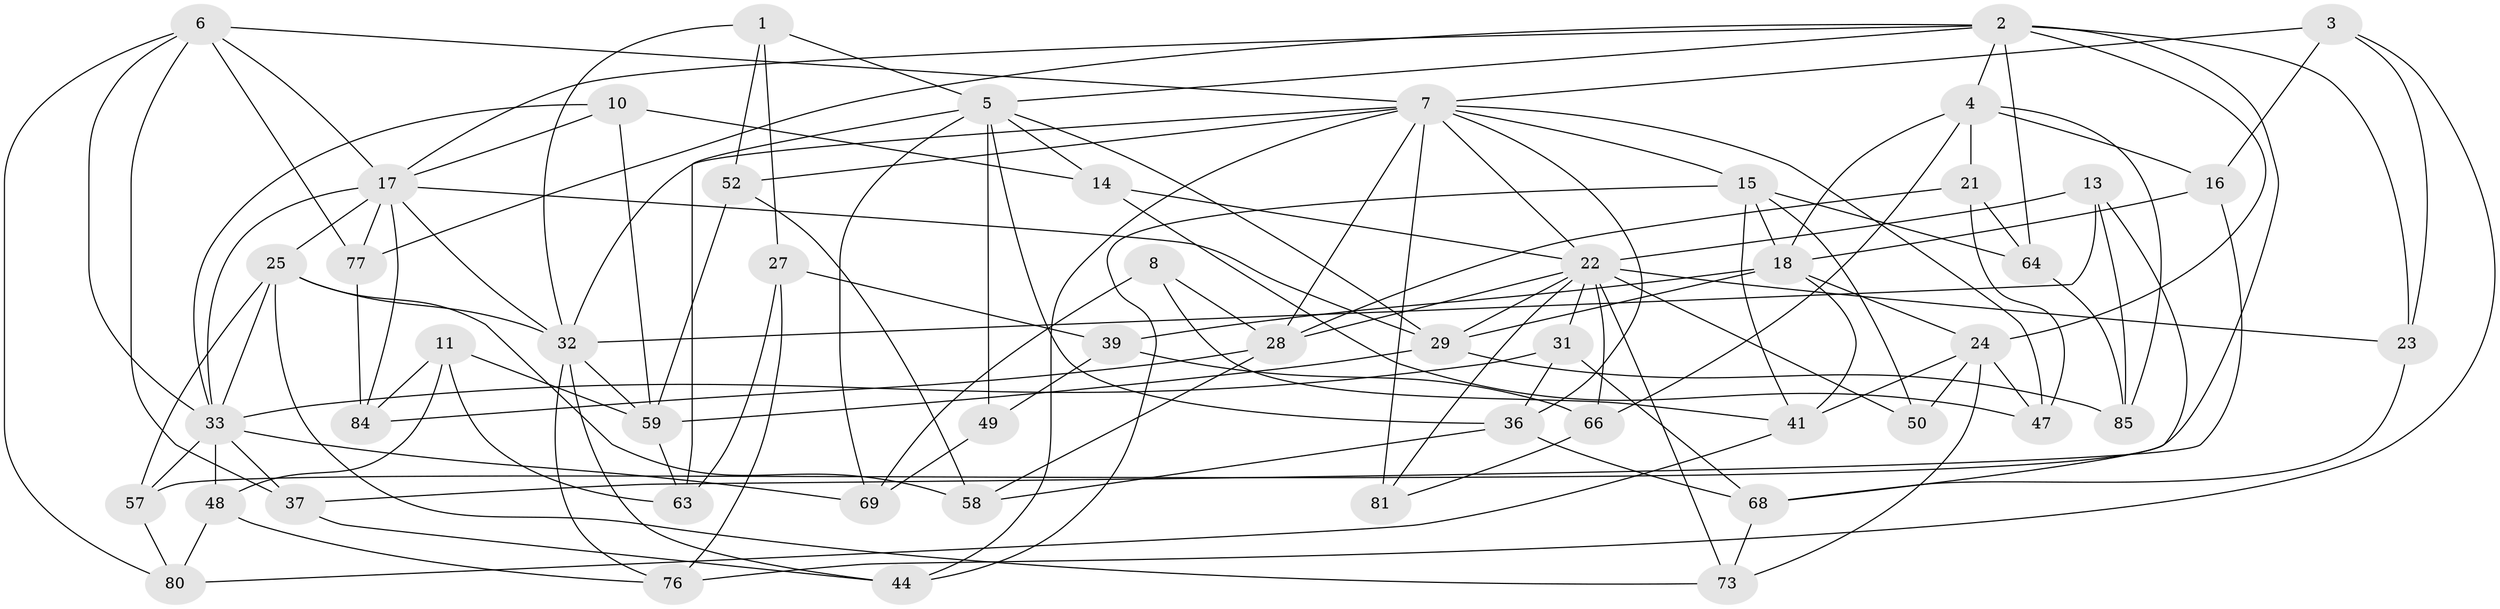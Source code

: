 // original degree distribution, {4: 1.0}
// Generated by graph-tools (version 1.1) at 2025/20/03/04/25 18:20:54]
// undirected, 52 vertices, 131 edges
graph export_dot {
graph [start="1"]
  node [color=gray90,style=filled];
  1;
  2 [super="+9"];
  3;
  4 [super="+35"];
  5 [super="+30+67"];
  6 [super="+54"];
  7 [super="+12+40"];
  8;
  10;
  11;
  13;
  14;
  15 [super="+65"];
  16;
  17 [super="+34+78"];
  18 [super="+19+55"];
  21;
  22 [super="+45+26"];
  23;
  24 [super="+70"];
  25 [super="+87"];
  27;
  28 [super="+86"];
  29 [super="+51"];
  31;
  32 [super="+82+42"];
  33 [super="+53+56"];
  36 [super="+83"];
  37;
  39 [super="+75"];
  41 [super="+79"];
  44;
  47;
  48;
  49;
  50;
  52;
  57;
  58;
  59 [super="+74"];
  63;
  64;
  66;
  68 [super="+72"];
  69;
  73;
  76;
  77;
  80;
  81;
  84;
  85;
  1 -- 52;
  1 -- 27;
  1 -- 5;
  1 -- 32;
  2 -- 23;
  2 -- 5;
  2 -- 17;
  2 -- 64;
  2 -- 4;
  2 -- 24;
  2 -- 57;
  2 -- 77;
  3 -- 76;
  3 -- 23;
  3 -- 16;
  3 -- 7;
  4 -- 16;
  4 -- 66;
  4 -- 18;
  4 -- 85;
  4 -- 21;
  5 -- 63;
  5 -- 36;
  5 -- 14;
  5 -- 49;
  5 -- 29;
  5 -- 69;
  6 -- 37;
  6 -- 77;
  6 -- 80;
  6 -- 33;
  6 -- 7;
  6 -- 17;
  7 -- 47;
  7 -- 15;
  7 -- 36;
  7 -- 32;
  7 -- 81 [weight=2];
  7 -- 52;
  7 -- 22;
  7 -- 28;
  7 -- 44;
  8 -- 41 [weight=2];
  8 -- 69;
  8 -- 28;
  10 -- 14;
  10 -- 59;
  10 -- 33;
  10 -- 17;
  11 -- 63;
  11 -- 84;
  11 -- 48;
  11 -- 59;
  13 -- 85;
  13 -- 68;
  13 -- 32;
  13 -- 22;
  14 -- 47;
  14 -- 22;
  15 -- 64;
  15 -- 50;
  15 -- 18;
  15 -- 41;
  15 -- 44;
  16 -- 37;
  16 -- 18;
  17 -- 84;
  17 -- 33 [weight=2];
  17 -- 32;
  17 -- 77;
  17 -- 29;
  17 -- 25;
  18 -- 29;
  18 -- 39 [weight=2];
  18 -- 24;
  18 -- 41;
  21 -- 47;
  21 -- 28;
  21 -- 64;
  22 -- 23;
  22 -- 50 [weight=2];
  22 -- 81;
  22 -- 66;
  22 -- 28;
  22 -- 31;
  22 -- 29;
  22 -- 73;
  23 -- 68;
  24 -- 47;
  24 -- 50;
  24 -- 41;
  24 -- 73;
  25 -- 33;
  25 -- 73;
  25 -- 58;
  25 -- 57;
  25 -- 32;
  27 -- 39;
  27 -- 76;
  27 -- 63;
  28 -- 58;
  28 -- 84;
  29 -- 59;
  29 -- 85;
  31 -- 36;
  31 -- 68;
  31 -- 33;
  32 -- 76;
  32 -- 44;
  32 -- 59;
  33 -- 48;
  33 -- 57;
  33 -- 37;
  33 -- 69;
  36 -- 68 [weight=2];
  36 -- 58;
  37 -- 44;
  39 -- 49 [weight=2];
  39 -- 66;
  41 -- 80;
  48 -- 80;
  48 -- 76;
  49 -- 69;
  52 -- 59;
  52 -- 58;
  57 -- 80;
  59 -- 63;
  64 -- 85;
  66 -- 81;
  68 -- 73;
  77 -- 84;
}
